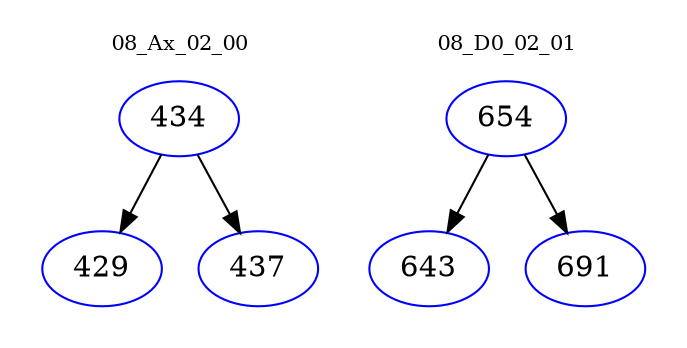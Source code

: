 digraph{
subgraph cluster_0 {
color = white
label = "08_Ax_02_00";
fontsize=10;
T0_434 [label="434", color="blue"]
T0_434 -> T0_429 [color="black"]
T0_429 [label="429", color="blue"]
T0_434 -> T0_437 [color="black"]
T0_437 [label="437", color="blue"]
}
subgraph cluster_1 {
color = white
label = "08_D0_02_01";
fontsize=10;
T1_654 [label="654", color="blue"]
T1_654 -> T1_643 [color="black"]
T1_643 [label="643", color="blue"]
T1_654 -> T1_691 [color="black"]
T1_691 [label="691", color="blue"]
}
}
